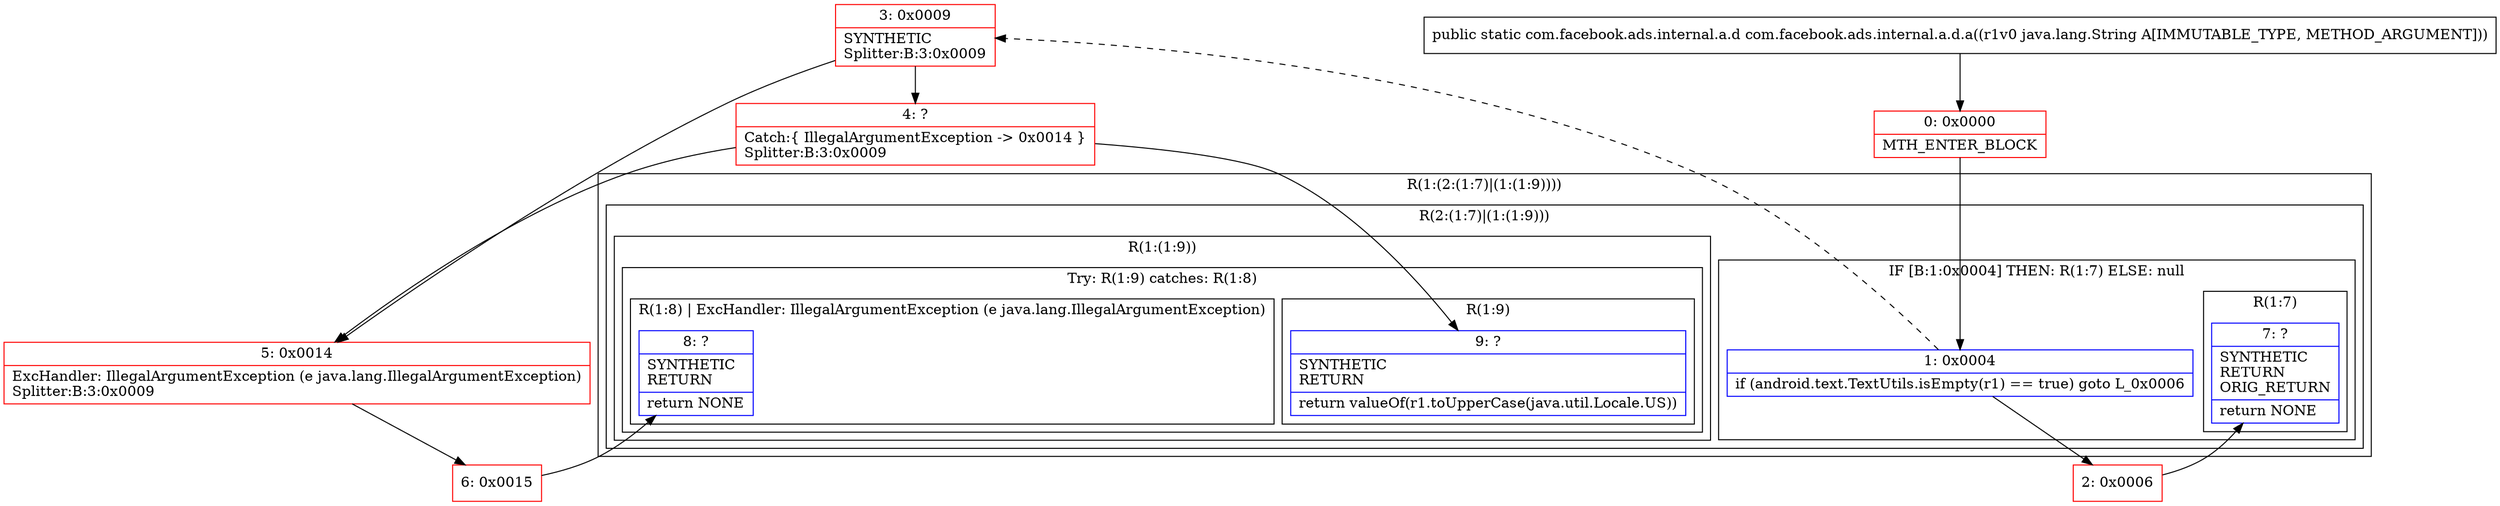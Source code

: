 digraph "CFG forcom.facebook.ads.internal.a.d.a(Ljava\/lang\/String;)Lcom\/facebook\/ads\/internal\/a\/d;" {
subgraph cluster_Region_739273884 {
label = "R(1:(2:(1:7)|(1:(1:9))))";
node [shape=record,color=blue];
subgraph cluster_Region_185595211 {
label = "R(2:(1:7)|(1:(1:9)))";
node [shape=record,color=blue];
subgraph cluster_IfRegion_929939755 {
label = "IF [B:1:0x0004] THEN: R(1:7) ELSE: null";
node [shape=record,color=blue];
Node_1 [shape=record,label="{1\:\ 0x0004|if (android.text.TextUtils.isEmpty(r1) == true) goto L_0x0006\l}"];
subgraph cluster_Region_276448560 {
label = "R(1:7)";
node [shape=record,color=blue];
Node_7 [shape=record,label="{7\:\ ?|SYNTHETIC\lRETURN\lORIG_RETURN\l|return NONE\l}"];
}
}
subgraph cluster_Region_1067564847 {
label = "R(1:(1:9))";
node [shape=record,color=blue];
subgraph cluster_TryCatchRegion_1265672253 {
label = "Try: R(1:9) catches: R(1:8)";
node [shape=record,color=blue];
subgraph cluster_Region_315442401 {
label = "R(1:9)";
node [shape=record,color=blue];
Node_9 [shape=record,label="{9\:\ ?|SYNTHETIC\lRETURN\l|return valueOf(r1.toUpperCase(java.util.Locale.US))\l}"];
}
subgraph cluster_Region_1348259917 {
label = "R(1:8) | ExcHandler: IllegalArgumentException (e java.lang.IllegalArgumentException)\l";
node [shape=record,color=blue];
Node_8 [shape=record,label="{8\:\ ?|SYNTHETIC\lRETURN\l|return NONE\l}"];
}
}
}
}
}
subgraph cluster_Region_1348259917 {
label = "R(1:8) | ExcHandler: IllegalArgumentException (e java.lang.IllegalArgumentException)\l";
node [shape=record,color=blue];
Node_8 [shape=record,label="{8\:\ ?|SYNTHETIC\lRETURN\l|return NONE\l}"];
}
Node_0 [shape=record,color=red,label="{0\:\ 0x0000|MTH_ENTER_BLOCK\l}"];
Node_2 [shape=record,color=red,label="{2\:\ 0x0006}"];
Node_3 [shape=record,color=red,label="{3\:\ 0x0009|SYNTHETIC\lSplitter:B:3:0x0009\l}"];
Node_4 [shape=record,color=red,label="{4\:\ ?|Catch:\{ IllegalArgumentException \-\> 0x0014 \}\lSplitter:B:3:0x0009\l}"];
Node_5 [shape=record,color=red,label="{5\:\ 0x0014|ExcHandler: IllegalArgumentException (e java.lang.IllegalArgumentException)\lSplitter:B:3:0x0009\l}"];
Node_6 [shape=record,color=red,label="{6\:\ 0x0015}"];
MethodNode[shape=record,label="{public static com.facebook.ads.internal.a.d com.facebook.ads.internal.a.d.a((r1v0 java.lang.String A[IMMUTABLE_TYPE, METHOD_ARGUMENT])) }"];
MethodNode -> Node_0;
Node_1 -> Node_2;
Node_1 -> Node_3[style=dashed];
Node_0 -> Node_1;
Node_2 -> Node_7;
Node_3 -> Node_4;
Node_3 -> Node_5;
Node_4 -> Node_5;
Node_4 -> Node_9;
Node_5 -> Node_6;
Node_6 -> Node_8;
}

